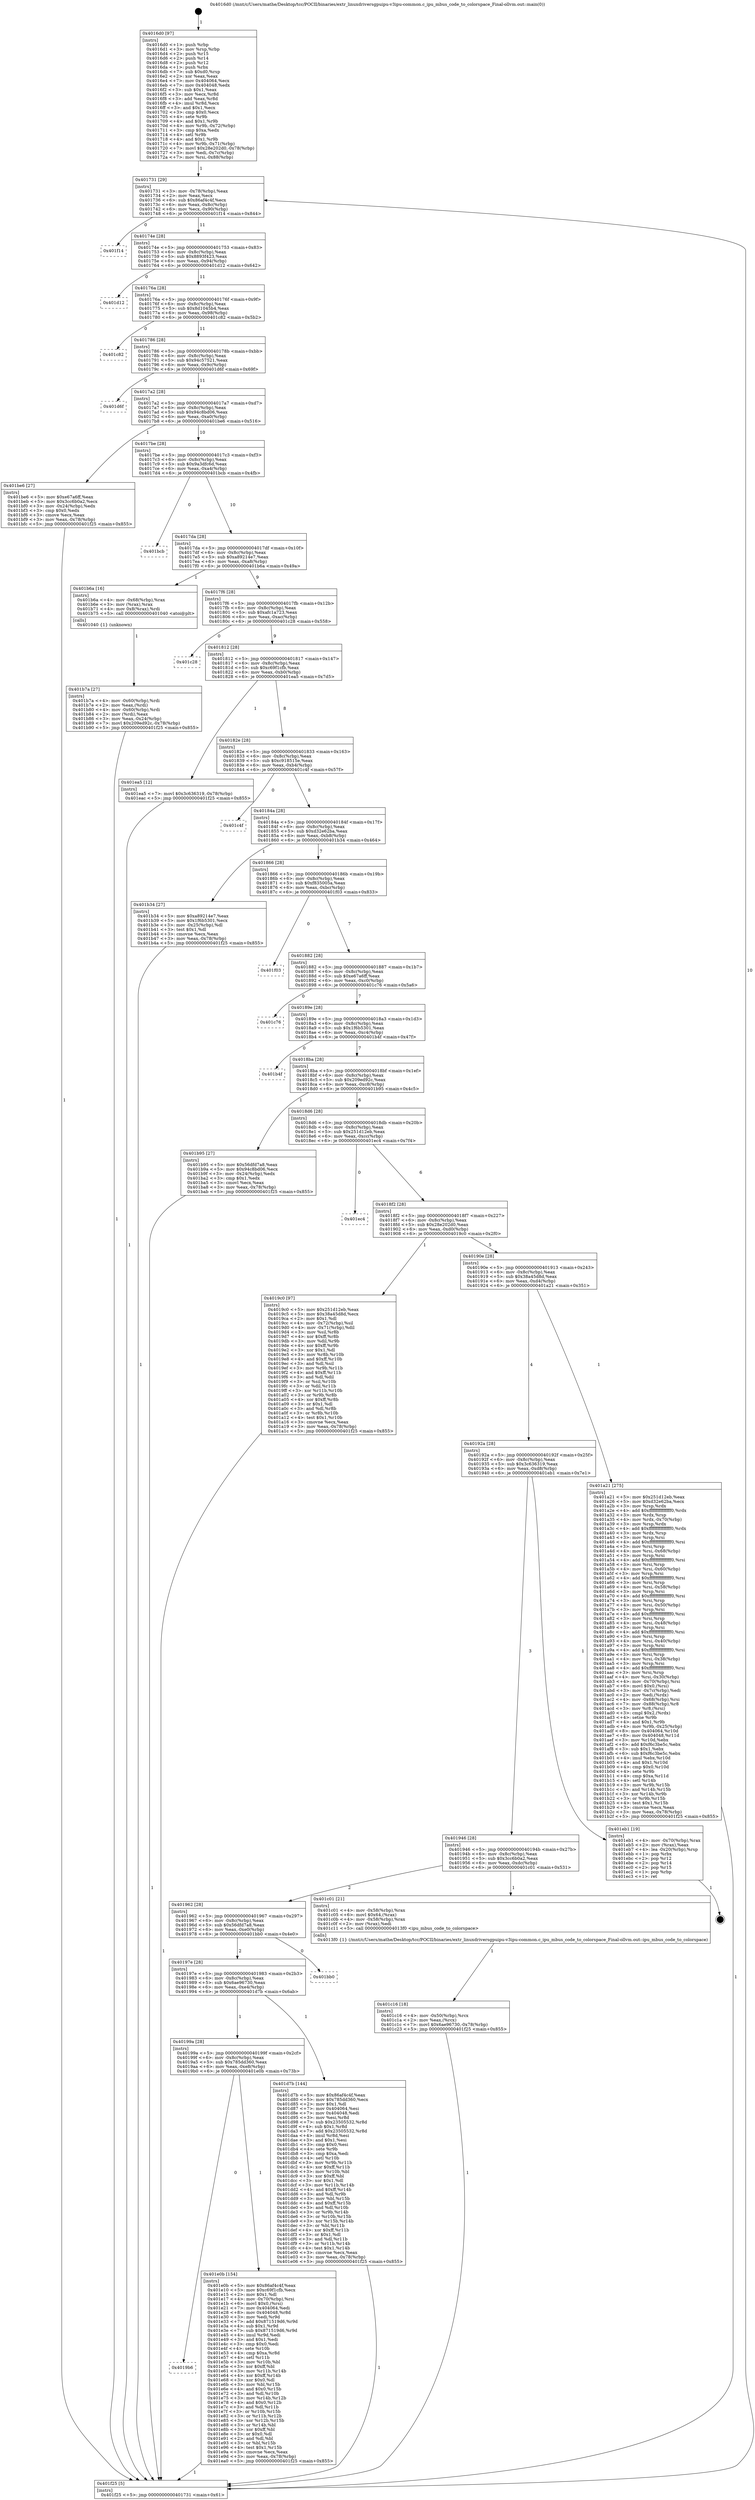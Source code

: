 digraph "0x4016d0" {
  label = "0x4016d0 (/mnt/c/Users/mathe/Desktop/tcc/POCII/binaries/extr_linuxdriversgpuipu-v3ipu-common.c_ipu_mbus_code_to_colorspace_Final-ollvm.out::main(0))"
  labelloc = "t"
  node[shape=record]

  Entry [label="",width=0.3,height=0.3,shape=circle,fillcolor=black,style=filled]
  "0x401731" [label="{
     0x401731 [29]\l
     | [instrs]\l
     &nbsp;&nbsp;0x401731 \<+3\>: mov -0x78(%rbp),%eax\l
     &nbsp;&nbsp;0x401734 \<+2\>: mov %eax,%ecx\l
     &nbsp;&nbsp;0x401736 \<+6\>: sub $0x86af4c4f,%ecx\l
     &nbsp;&nbsp;0x40173c \<+6\>: mov %eax,-0x8c(%rbp)\l
     &nbsp;&nbsp;0x401742 \<+6\>: mov %ecx,-0x90(%rbp)\l
     &nbsp;&nbsp;0x401748 \<+6\>: je 0000000000401f14 \<main+0x844\>\l
  }"]
  "0x401f14" [label="{
     0x401f14\l
  }", style=dashed]
  "0x40174e" [label="{
     0x40174e [28]\l
     | [instrs]\l
     &nbsp;&nbsp;0x40174e \<+5\>: jmp 0000000000401753 \<main+0x83\>\l
     &nbsp;&nbsp;0x401753 \<+6\>: mov -0x8c(%rbp),%eax\l
     &nbsp;&nbsp;0x401759 \<+5\>: sub $0x8893f423,%eax\l
     &nbsp;&nbsp;0x40175e \<+6\>: mov %eax,-0x94(%rbp)\l
     &nbsp;&nbsp;0x401764 \<+6\>: je 0000000000401d12 \<main+0x642\>\l
  }"]
  Exit [label="",width=0.3,height=0.3,shape=circle,fillcolor=black,style=filled,peripheries=2]
  "0x401d12" [label="{
     0x401d12\l
  }", style=dashed]
  "0x40176a" [label="{
     0x40176a [28]\l
     | [instrs]\l
     &nbsp;&nbsp;0x40176a \<+5\>: jmp 000000000040176f \<main+0x9f\>\l
     &nbsp;&nbsp;0x40176f \<+6\>: mov -0x8c(%rbp),%eax\l
     &nbsp;&nbsp;0x401775 \<+5\>: sub $0x8d1045b4,%eax\l
     &nbsp;&nbsp;0x40177a \<+6\>: mov %eax,-0x98(%rbp)\l
     &nbsp;&nbsp;0x401780 \<+6\>: je 0000000000401c82 \<main+0x5b2\>\l
  }"]
  "0x4019b6" [label="{
     0x4019b6\l
  }", style=dashed]
  "0x401c82" [label="{
     0x401c82\l
  }", style=dashed]
  "0x401786" [label="{
     0x401786 [28]\l
     | [instrs]\l
     &nbsp;&nbsp;0x401786 \<+5\>: jmp 000000000040178b \<main+0xbb\>\l
     &nbsp;&nbsp;0x40178b \<+6\>: mov -0x8c(%rbp),%eax\l
     &nbsp;&nbsp;0x401791 \<+5\>: sub $0x94c57521,%eax\l
     &nbsp;&nbsp;0x401796 \<+6\>: mov %eax,-0x9c(%rbp)\l
     &nbsp;&nbsp;0x40179c \<+6\>: je 0000000000401d6f \<main+0x69f\>\l
  }"]
  "0x401e0b" [label="{
     0x401e0b [154]\l
     | [instrs]\l
     &nbsp;&nbsp;0x401e0b \<+5\>: mov $0x86af4c4f,%eax\l
     &nbsp;&nbsp;0x401e10 \<+5\>: mov $0xc69f1cfb,%ecx\l
     &nbsp;&nbsp;0x401e15 \<+2\>: mov $0x1,%dl\l
     &nbsp;&nbsp;0x401e17 \<+4\>: mov -0x70(%rbp),%rsi\l
     &nbsp;&nbsp;0x401e1b \<+6\>: movl $0x0,(%rsi)\l
     &nbsp;&nbsp;0x401e21 \<+7\>: mov 0x404064,%edi\l
     &nbsp;&nbsp;0x401e28 \<+8\>: mov 0x404048,%r8d\l
     &nbsp;&nbsp;0x401e30 \<+3\>: mov %edi,%r9d\l
     &nbsp;&nbsp;0x401e33 \<+7\>: add $0x871519d6,%r9d\l
     &nbsp;&nbsp;0x401e3a \<+4\>: sub $0x1,%r9d\l
     &nbsp;&nbsp;0x401e3e \<+7\>: sub $0x871519d6,%r9d\l
     &nbsp;&nbsp;0x401e45 \<+4\>: imul %r9d,%edi\l
     &nbsp;&nbsp;0x401e49 \<+3\>: and $0x1,%edi\l
     &nbsp;&nbsp;0x401e4c \<+3\>: cmp $0x0,%edi\l
     &nbsp;&nbsp;0x401e4f \<+4\>: sete %r10b\l
     &nbsp;&nbsp;0x401e53 \<+4\>: cmp $0xa,%r8d\l
     &nbsp;&nbsp;0x401e57 \<+4\>: setl %r11b\l
     &nbsp;&nbsp;0x401e5b \<+3\>: mov %r10b,%bl\l
     &nbsp;&nbsp;0x401e5e \<+3\>: xor $0xff,%bl\l
     &nbsp;&nbsp;0x401e61 \<+3\>: mov %r11b,%r14b\l
     &nbsp;&nbsp;0x401e64 \<+4\>: xor $0xff,%r14b\l
     &nbsp;&nbsp;0x401e68 \<+3\>: xor $0x0,%dl\l
     &nbsp;&nbsp;0x401e6b \<+3\>: mov %bl,%r15b\l
     &nbsp;&nbsp;0x401e6e \<+4\>: and $0x0,%r15b\l
     &nbsp;&nbsp;0x401e72 \<+3\>: and %dl,%r10b\l
     &nbsp;&nbsp;0x401e75 \<+3\>: mov %r14b,%r12b\l
     &nbsp;&nbsp;0x401e78 \<+4\>: and $0x0,%r12b\l
     &nbsp;&nbsp;0x401e7c \<+3\>: and %dl,%r11b\l
     &nbsp;&nbsp;0x401e7f \<+3\>: or %r10b,%r15b\l
     &nbsp;&nbsp;0x401e82 \<+3\>: or %r11b,%r12b\l
     &nbsp;&nbsp;0x401e85 \<+3\>: xor %r12b,%r15b\l
     &nbsp;&nbsp;0x401e88 \<+3\>: or %r14b,%bl\l
     &nbsp;&nbsp;0x401e8b \<+3\>: xor $0xff,%bl\l
     &nbsp;&nbsp;0x401e8e \<+3\>: or $0x0,%dl\l
     &nbsp;&nbsp;0x401e91 \<+2\>: and %dl,%bl\l
     &nbsp;&nbsp;0x401e93 \<+3\>: or %bl,%r15b\l
     &nbsp;&nbsp;0x401e96 \<+4\>: test $0x1,%r15b\l
     &nbsp;&nbsp;0x401e9a \<+3\>: cmovne %ecx,%eax\l
     &nbsp;&nbsp;0x401e9d \<+3\>: mov %eax,-0x78(%rbp)\l
     &nbsp;&nbsp;0x401ea0 \<+5\>: jmp 0000000000401f25 \<main+0x855\>\l
  }"]
  "0x401d6f" [label="{
     0x401d6f\l
  }", style=dashed]
  "0x4017a2" [label="{
     0x4017a2 [28]\l
     | [instrs]\l
     &nbsp;&nbsp;0x4017a2 \<+5\>: jmp 00000000004017a7 \<main+0xd7\>\l
     &nbsp;&nbsp;0x4017a7 \<+6\>: mov -0x8c(%rbp),%eax\l
     &nbsp;&nbsp;0x4017ad \<+5\>: sub $0x94c8bd06,%eax\l
     &nbsp;&nbsp;0x4017b2 \<+6\>: mov %eax,-0xa0(%rbp)\l
     &nbsp;&nbsp;0x4017b8 \<+6\>: je 0000000000401be6 \<main+0x516\>\l
  }"]
  "0x40199a" [label="{
     0x40199a [28]\l
     | [instrs]\l
     &nbsp;&nbsp;0x40199a \<+5\>: jmp 000000000040199f \<main+0x2cf\>\l
     &nbsp;&nbsp;0x40199f \<+6\>: mov -0x8c(%rbp),%eax\l
     &nbsp;&nbsp;0x4019a5 \<+5\>: sub $0x785dd360,%eax\l
     &nbsp;&nbsp;0x4019aa \<+6\>: mov %eax,-0xe8(%rbp)\l
     &nbsp;&nbsp;0x4019b0 \<+6\>: je 0000000000401e0b \<main+0x73b\>\l
  }"]
  "0x401be6" [label="{
     0x401be6 [27]\l
     | [instrs]\l
     &nbsp;&nbsp;0x401be6 \<+5\>: mov $0xe67a6ff,%eax\l
     &nbsp;&nbsp;0x401beb \<+5\>: mov $0x3cc6b0a2,%ecx\l
     &nbsp;&nbsp;0x401bf0 \<+3\>: mov -0x24(%rbp),%edx\l
     &nbsp;&nbsp;0x401bf3 \<+3\>: cmp $0x0,%edx\l
     &nbsp;&nbsp;0x401bf6 \<+3\>: cmove %ecx,%eax\l
     &nbsp;&nbsp;0x401bf9 \<+3\>: mov %eax,-0x78(%rbp)\l
     &nbsp;&nbsp;0x401bfc \<+5\>: jmp 0000000000401f25 \<main+0x855\>\l
  }"]
  "0x4017be" [label="{
     0x4017be [28]\l
     | [instrs]\l
     &nbsp;&nbsp;0x4017be \<+5\>: jmp 00000000004017c3 \<main+0xf3\>\l
     &nbsp;&nbsp;0x4017c3 \<+6\>: mov -0x8c(%rbp),%eax\l
     &nbsp;&nbsp;0x4017c9 \<+5\>: sub $0x9a3dfc6d,%eax\l
     &nbsp;&nbsp;0x4017ce \<+6\>: mov %eax,-0xa4(%rbp)\l
     &nbsp;&nbsp;0x4017d4 \<+6\>: je 0000000000401bcb \<main+0x4fb\>\l
  }"]
  "0x401d7b" [label="{
     0x401d7b [144]\l
     | [instrs]\l
     &nbsp;&nbsp;0x401d7b \<+5\>: mov $0x86af4c4f,%eax\l
     &nbsp;&nbsp;0x401d80 \<+5\>: mov $0x785dd360,%ecx\l
     &nbsp;&nbsp;0x401d85 \<+2\>: mov $0x1,%dl\l
     &nbsp;&nbsp;0x401d87 \<+7\>: mov 0x404064,%esi\l
     &nbsp;&nbsp;0x401d8e \<+7\>: mov 0x404048,%edi\l
     &nbsp;&nbsp;0x401d95 \<+3\>: mov %esi,%r8d\l
     &nbsp;&nbsp;0x401d98 \<+7\>: sub $0x23505532,%r8d\l
     &nbsp;&nbsp;0x401d9f \<+4\>: sub $0x1,%r8d\l
     &nbsp;&nbsp;0x401da3 \<+7\>: add $0x23505532,%r8d\l
     &nbsp;&nbsp;0x401daa \<+4\>: imul %r8d,%esi\l
     &nbsp;&nbsp;0x401dae \<+3\>: and $0x1,%esi\l
     &nbsp;&nbsp;0x401db1 \<+3\>: cmp $0x0,%esi\l
     &nbsp;&nbsp;0x401db4 \<+4\>: sete %r9b\l
     &nbsp;&nbsp;0x401db8 \<+3\>: cmp $0xa,%edi\l
     &nbsp;&nbsp;0x401dbb \<+4\>: setl %r10b\l
     &nbsp;&nbsp;0x401dbf \<+3\>: mov %r9b,%r11b\l
     &nbsp;&nbsp;0x401dc2 \<+4\>: xor $0xff,%r11b\l
     &nbsp;&nbsp;0x401dc6 \<+3\>: mov %r10b,%bl\l
     &nbsp;&nbsp;0x401dc9 \<+3\>: xor $0xff,%bl\l
     &nbsp;&nbsp;0x401dcc \<+3\>: xor $0x1,%dl\l
     &nbsp;&nbsp;0x401dcf \<+3\>: mov %r11b,%r14b\l
     &nbsp;&nbsp;0x401dd2 \<+4\>: and $0xff,%r14b\l
     &nbsp;&nbsp;0x401dd6 \<+3\>: and %dl,%r9b\l
     &nbsp;&nbsp;0x401dd9 \<+3\>: mov %bl,%r15b\l
     &nbsp;&nbsp;0x401ddc \<+4\>: and $0xff,%r15b\l
     &nbsp;&nbsp;0x401de0 \<+3\>: and %dl,%r10b\l
     &nbsp;&nbsp;0x401de3 \<+3\>: or %r9b,%r14b\l
     &nbsp;&nbsp;0x401de6 \<+3\>: or %r10b,%r15b\l
     &nbsp;&nbsp;0x401de9 \<+3\>: xor %r15b,%r14b\l
     &nbsp;&nbsp;0x401dec \<+3\>: or %bl,%r11b\l
     &nbsp;&nbsp;0x401def \<+4\>: xor $0xff,%r11b\l
     &nbsp;&nbsp;0x401df3 \<+3\>: or $0x1,%dl\l
     &nbsp;&nbsp;0x401df6 \<+3\>: and %dl,%r11b\l
     &nbsp;&nbsp;0x401df9 \<+3\>: or %r11b,%r14b\l
     &nbsp;&nbsp;0x401dfc \<+4\>: test $0x1,%r14b\l
     &nbsp;&nbsp;0x401e00 \<+3\>: cmovne %ecx,%eax\l
     &nbsp;&nbsp;0x401e03 \<+3\>: mov %eax,-0x78(%rbp)\l
     &nbsp;&nbsp;0x401e06 \<+5\>: jmp 0000000000401f25 \<main+0x855\>\l
  }"]
  "0x401bcb" [label="{
     0x401bcb\l
  }", style=dashed]
  "0x4017da" [label="{
     0x4017da [28]\l
     | [instrs]\l
     &nbsp;&nbsp;0x4017da \<+5\>: jmp 00000000004017df \<main+0x10f\>\l
     &nbsp;&nbsp;0x4017df \<+6\>: mov -0x8c(%rbp),%eax\l
     &nbsp;&nbsp;0x4017e5 \<+5\>: sub $0xa89214e7,%eax\l
     &nbsp;&nbsp;0x4017ea \<+6\>: mov %eax,-0xa8(%rbp)\l
     &nbsp;&nbsp;0x4017f0 \<+6\>: je 0000000000401b6a \<main+0x49a\>\l
  }"]
  "0x40197e" [label="{
     0x40197e [28]\l
     | [instrs]\l
     &nbsp;&nbsp;0x40197e \<+5\>: jmp 0000000000401983 \<main+0x2b3\>\l
     &nbsp;&nbsp;0x401983 \<+6\>: mov -0x8c(%rbp),%eax\l
     &nbsp;&nbsp;0x401989 \<+5\>: sub $0x6ae96730,%eax\l
     &nbsp;&nbsp;0x40198e \<+6\>: mov %eax,-0xe4(%rbp)\l
     &nbsp;&nbsp;0x401994 \<+6\>: je 0000000000401d7b \<main+0x6ab\>\l
  }"]
  "0x401b6a" [label="{
     0x401b6a [16]\l
     | [instrs]\l
     &nbsp;&nbsp;0x401b6a \<+4\>: mov -0x68(%rbp),%rax\l
     &nbsp;&nbsp;0x401b6e \<+3\>: mov (%rax),%rax\l
     &nbsp;&nbsp;0x401b71 \<+4\>: mov 0x8(%rax),%rdi\l
     &nbsp;&nbsp;0x401b75 \<+5\>: call 0000000000401040 \<atoi@plt\>\l
     | [calls]\l
     &nbsp;&nbsp;0x401040 \{1\} (unknown)\l
  }"]
  "0x4017f6" [label="{
     0x4017f6 [28]\l
     | [instrs]\l
     &nbsp;&nbsp;0x4017f6 \<+5\>: jmp 00000000004017fb \<main+0x12b\>\l
     &nbsp;&nbsp;0x4017fb \<+6\>: mov -0x8c(%rbp),%eax\l
     &nbsp;&nbsp;0x401801 \<+5\>: sub $0xafc1a723,%eax\l
     &nbsp;&nbsp;0x401806 \<+6\>: mov %eax,-0xac(%rbp)\l
     &nbsp;&nbsp;0x40180c \<+6\>: je 0000000000401c28 \<main+0x558\>\l
  }"]
  "0x401bb0" [label="{
     0x401bb0\l
  }", style=dashed]
  "0x401c28" [label="{
     0x401c28\l
  }", style=dashed]
  "0x401812" [label="{
     0x401812 [28]\l
     | [instrs]\l
     &nbsp;&nbsp;0x401812 \<+5\>: jmp 0000000000401817 \<main+0x147\>\l
     &nbsp;&nbsp;0x401817 \<+6\>: mov -0x8c(%rbp),%eax\l
     &nbsp;&nbsp;0x40181d \<+5\>: sub $0xc69f1cfb,%eax\l
     &nbsp;&nbsp;0x401822 \<+6\>: mov %eax,-0xb0(%rbp)\l
     &nbsp;&nbsp;0x401828 \<+6\>: je 0000000000401ea5 \<main+0x7d5\>\l
  }"]
  "0x401c16" [label="{
     0x401c16 [18]\l
     | [instrs]\l
     &nbsp;&nbsp;0x401c16 \<+4\>: mov -0x50(%rbp),%rcx\l
     &nbsp;&nbsp;0x401c1a \<+2\>: mov %eax,(%rcx)\l
     &nbsp;&nbsp;0x401c1c \<+7\>: movl $0x6ae96730,-0x78(%rbp)\l
     &nbsp;&nbsp;0x401c23 \<+5\>: jmp 0000000000401f25 \<main+0x855\>\l
  }"]
  "0x401ea5" [label="{
     0x401ea5 [12]\l
     | [instrs]\l
     &nbsp;&nbsp;0x401ea5 \<+7\>: movl $0x3c636319,-0x78(%rbp)\l
     &nbsp;&nbsp;0x401eac \<+5\>: jmp 0000000000401f25 \<main+0x855\>\l
  }"]
  "0x40182e" [label="{
     0x40182e [28]\l
     | [instrs]\l
     &nbsp;&nbsp;0x40182e \<+5\>: jmp 0000000000401833 \<main+0x163\>\l
     &nbsp;&nbsp;0x401833 \<+6\>: mov -0x8c(%rbp),%eax\l
     &nbsp;&nbsp;0x401839 \<+5\>: sub $0xc918515e,%eax\l
     &nbsp;&nbsp;0x40183e \<+6\>: mov %eax,-0xb4(%rbp)\l
     &nbsp;&nbsp;0x401844 \<+6\>: je 0000000000401c4f \<main+0x57f\>\l
  }"]
  "0x401962" [label="{
     0x401962 [28]\l
     | [instrs]\l
     &nbsp;&nbsp;0x401962 \<+5\>: jmp 0000000000401967 \<main+0x297\>\l
     &nbsp;&nbsp;0x401967 \<+6\>: mov -0x8c(%rbp),%eax\l
     &nbsp;&nbsp;0x40196d \<+5\>: sub $0x56dfd7a8,%eax\l
     &nbsp;&nbsp;0x401972 \<+6\>: mov %eax,-0xe0(%rbp)\l
     &nbsp;&nbsp;0x401978 \<+6\>: je 0000000000401bb0 \<main+0x4e0\>\l
  }"]
  "0x401c4f" [label="{
     0x401c4f\l
  }", style=dashed]
  "0x40184a" [label="{
     0x40184a [28]\l
     | [instrs]\l
     &nbsp;&nbsp;0x40184a \<+5\>: jmp 000000000040184f \<main+0x17f\>\l
     &nbsp;&nbsp;0x40184f \<+6\>: mov -0x8c(%rbp),%eax\l
     &nbsp;&nbsp;0x401855 \<+5\>: sub $0xd32e62ba,%eax\l
     &nbsp;&nbsp;0x40185a \<+6\>: mov %eax,-0xb8(%rbp)\l
     &nbsp;&nbsp;0x401860 \<+6\>: je 0000000000401b34 \<main+0x464\>\l
  }"]
  "0x401c01" [label="{
     0x401c01 [21]\l
     | [instrs]\l
     &nbsp;&nbsp;0x401c01 \<+4\>: mov -0x58(%rbp),%rax\l
     &nbsp;&nbsp;0x401c05 \<+6\>: movl $0x64,(%rax)\l
     &nbsp;&nbsp;0x401c0b \<+4\>: mov -0x58(%rbp),%rax\l
     &nbsp;&nbsp;0x401c0f \<+2\>: mov (%rax),%edi\l
     &nbsp;&nbsp;0x401c11 \<+5\>: call 00000000004013f0 \<ipu_mbus_code_to_colorspace\>\l
     | [calls]\l
     &nbsp;&nbsp;0x4013f0 \{1\} (/mnt/c/Users/mathe/Desktop/tcc/POCII/binaries/extr_linuxdriversgpuipu-v3ipu-common.c_ipu_mbus_code_to_colorspace_Final-ollvm.out::ipu_mbus_code_to_colorspace)\l
  }"]
  "0x401b34" [label="{
     0x401b34 [27]\l
     | [instrs]\l
     &nbsp;&nbsp;0x401b34 \<+5\>: mov $0xa89214e7,%eax\l
     &nbsp;&nbsp;0x401b39 \<+5\>: mov $0x1f6b5301,%ecx\l
     &nbsp;&nbsp;0x401b3e \<+3\>: mov -0x25(%rbp),%dl\l
     &nbsp;&nbsp;0x401b41 \<+3\>: test $0x1,%dl\l
     &nbsp;&nbsp;0x401b44 \<+3\>: cmovne %ecx,%eax\l
     &nbsp;&nbsp;0x401b47 \<+3\>: mov %eax,-0x78(%rbp)\l
     &nbsp;&nbsp;0x401b4a \<+5\>: jmp 0000000000401f25 \<main+0x855\>\l
  }"]
  "0x401866" [label="{
     0x401866 [28]\l
     | [instrs]\l
     &nbsp;&nbsp;0x401866 \<+5\>: jmp 000000000040186b \<main+0x19b\>\l
     &nbsp;&nbsp;0x40186b \<+6\>: mov -0x8c(%rbp),%eax\l
     &nbsp;&nbsp;0x401871 \<+5\>: sub $0xf835005a,%eax\l
     &nbsp;&nbsp;0x401876 \<+6\>: mov %eax,-0xbc(%rbp)\l
     &nbsp;&nbsp;0x40187c \<+6\>: je 0000000000401f03 \<main+0x833\>\l
  }"]
  "0x401946" [label="{
     0x401946 [28]\l
     | [instrs]\l
     &nbsp;&nbsp;0x401946 \<+5\>: jmp 000000000040194b \<main+0x27b\>\l
     &nbsp;&nbsp;0x40194b \<+6\>: mov -0x8c(%rbp),%eax\l
     &nbsp;&nbsp;0x401951 \<+5\>: sub $0x3cc6b0a2,%eax\l
     &nbsp;&nbsp;0x401956 \<+6\>: mov %eax,-0xdc(%rbp)\l
     &nbsp;&nbsp;0x40195c \<+6\>: je 0000000000401c01 \<main+0x531\>\l
  }"]
  "0x401f03" [label="{
     0x401f03\l
  }", style=dashed]
  "0x401882" [label="{
     0x401882 [28]\l
     | [instrs]\l
     &nbsp;&nbsp;0x401882 \<+5\>: jmp 0000000000401887 \<main+0x1b7\>\l
     &nbsp;&nbsp;0x401887 \<+6\>: mov -0x8c(%rbp),%eax\l
     &nbsp;&nbsp;0x40188d \<+5\>: sub $0xe67a6ff,%eax\l
     &nbsp;&nbsp;0x401892 \<+6\>: mov %eax,-0xc0(%rbp)\l
     &nbsp;&nbsp;0x401898 \<+6\>: je 0000000000401c76 \<main+0x5a6\>\l
  }"]
  "0x401eb1" [label="{
     0x401eb1 [19]\l
     | [instrs]\l
     &nbsp;&nbsp;0x401eb1 \<+4\>: mov -0x70(%rbp),%rax\l
     &nbsp;&nbsp;0x401eb5 \<+2\>: mov (%rax),%eax\l
     &nbsp;&nbsp;0x401eb7 \<+4\>: lea -0x20(%rbp),%rsp\l
     &nbsp;&nbsp;0x401ebb \<+1\>: pop %rbx\l
     &nbsp;&nbsp;0x401ebc \<+2\>: pop %r12\l
     &nbsp;&nbsp;0x401ebe \<+2\>: pop %r14\l
     &nbsp;&nbsp;0x401ec0 \<+2\>: pop %r15\l
     &nbsp;&nbsp;0x401ec2 \<+1\>: pop %rbp\l
     &nbsp;&nbsp;0x401ec3 \<+1\>: ret\l
  }"]
  "0x401c76" [label="{
     0x401c76\l
  }", style=dashed]
  "0x40189e" [label="{
     0x40189e [28]\l
     | [instrs]\l
     &nbsp;&nbsp;0x40189e \<+5\>: jmp 00000000004018a3 \<main+0x1d3\>\l
     &nbsp;&nbsp;0x4018a3 \<+6\>: mov -0x8c(%rbp),%eax\l
     &nbsp;&nbsp;0x4018a9 \<+5\>: sub $0x1f6b5301,%eax\l
     &nbsp;&nbsp;0x4018ae \<+6\>: mov %eax,-0xc4(%rbp)\l
     &nbsp;&nbsp;0x4018b4 \<+6\>: je 0000000000401b4f \<main+0x47f\>\l
  }"]
  "0x401b7a" [label="{
     0x401b7a [27]\l
     | [instrs]\l
     &nbsp;&nbsp;0x401b7a \<+4\>: mov -0x60(%rbp),%rdi\l
     &nbsp;&nbsp;0x401b7e \<+2\>: mov %eax,(%rdi)\l
     &nbsp;&nbsp;0x401b80 \<+4\>: mov -0x60(%rbp),%rdi\l
     &nbsp;&nbsp;0x401b84 \<+2\>: mov (%rdi),%eax\l
     &nbsp;&nbsp;0x401b86 \<+3\>: mov %eax,-0x24(%rbp)\l
     &nbsp;&nbsp;0x401b89 \<+7\>: movl $0x209ed92c,-0x78(%rbp)\l
     &nbsp;&nbsp;0x401b90 \<+5\>: jmp 0000000000401f25 \<main+0x855\>\l
  }"]
  "0x401b4f" [label="{
     0x401b4f\l
  }", style=dashed]
  "0x4018ba" [label="{
     0x4018ba [28]\l
     | [instrs]\l
     &nbsp;&nbsp;0x4018ba \<+5\>: jmp 00000000004018bf \<main+0x1ef\>\l
     &nbsp;&nbsp;0x4018bf \<+6\>: mov -0x8c(%rbp),%eax\l
     &nbsp;&nbsp;0x4018c5 \<+5\>: sub $0x209ed92c,%eax\l
     &nbsp;&nbsp;0x4018ca \<+6\>: mov %eax,-0xc8(%rbp)\l
     &nbsp;&nbsp;0x4018d0 \<+6\>: je 0000000000401b95 \<main+0x4c5\>\l
  }"]
  "0x40192a" [label="{
     0x40192a [28]\l
     | [instrs]\l
     &nbsp;&nbsp;0x40192a \<+5\>: jmp 000000000040192f \<main+0x25f\>\l
     &nbsp;&nbsp;0x40192f \<+6\>: mov -0x8c(%rbp),%eax\l
     &nbsp;&nbsp;0x401935 \<+5\>: sub $0x3c636319,%eax\l
     &nbsp;&nbsp;0x40193a \<+6\>: mov %eax,-0xd8(%rbp)\l
     &nbsp;&nbsp;0x401940 \<+6\>: je 0000000000401eb1 \<main+0x7e1\>\l
  }"]
  "0x401b95" [label="{
     0x401b95 [27]\l
     | [instrs]\l
     &nbsp;&nbsp;0x401b95 \<+5\>: mov $0x56dfd7a8,%eax\l
     &nbsp;&nbsp;0x401b9a \<+5\>: mov $0x94c8bd06,%ecx\l
     &nbsp;&nbsp;0x401b9f \<+3\>: mov -0x24(%rbp),%edx\l
     &nbsp;&nbsp;0x401ba2 \<+3\>: cmp $0x1,%edx\l
     &nbsp;&nbsp;0x401ba5 \<+3\>: cmovl %ecx,%eax\l
     &nbsp;&nbsp;0x401ba8 \<+3\>: mov %eax,-0x78(%rbp)\l
     &nbsp;&nbsp;0x401bab \<+5\>: jmp 0000000000401f25 \<main+0x855\>\l
  }"]
  "0x4018d6" [label="{
     0x4018d6 [28]\l
     | [instrs]\l
     &nbsp;&nbsp;0x4018d6 \<+5\>: jmp 00000000004018db \<main+0x20b\>\l
     &nbsp;&nbsp;0x4018db \<+6\>: mov -0x8c(%rbp),%eax\l
     &nbsp;&nbsp;0x4018e1 \<+5\>: sub $0x251d12eb,%eax\l
     &nbsp;&nbsp;0x4018e6 \<+6\>: mov %eax,-0xcc(%rbp)\l
     &nbsp;&nbsp;0x4018ec \<+6\>: je 0000000000401ec4 \<main+0x7f4\>\l
  }"]
  "0x401a21" [label="{
     0x401a21 [275]\l
     | [instrs]\l
     &nbsp;&nbsp;0x401a21 \<+5\>: mov $0x251d12eb,%eax\l
     &nbsp;&nbsp;0x401a26 \<+5\>: mov $0xd32e62ba,%ecx\l
     &nbsp;&nbsp;0x401a2b \<+3\>: mov %rsp,%rdx\l
     &nbsp;&nbsp;0x401a2e \<+4\>: add $0xfffffffffffffff0,%rdx\l
     &nbsp;&nbsp;0x401a32 \<+3\>: mov %rdx,%rsp\l
     &nbsp;&nbsp;0x401a35 \<+4\>: mov %rdx,-0x70(%rbp)\l
     &nbsp;&nbsp;0x401a39 \<+3\>: mov %rsp,%rdx\l
     &nbsp;&nbsp;0x401a3c \<+4\>: add $0xfffffffffffffff0,%rdx\l
     &nbsp;&nbsp;0x401a40 \<+3\>: mov %rdx,%rsp\l
     &nbsp;&nbsp;0x401a43 \<+3\>: mov %rsp,%rsi\l
     &nbsp;&nbsp;0x401a46 \<+4\>: add $0xfffffffffffffff0,%rsi\l
     &nbsp;&nbsp;0x401a4a \<+3\>: mov %rsi,%rsp\l
     &nbsp;&nbsp;0x401a4d \<+4\>: mov %rsi,-0x68(%rbp)\l
     &nbsp;&nbsp;0x401a51 \<+3\>: mov %rsp,%rsi\l
     &nbsp;&nbsp;0x401a54 \<+4\>: add $0xfffffffffffffff0,%rsi\l
     &nbsp;&nbsp;0x401a58 \<+3\>: mov %rsi,%rsp\l
     &nbsp;&nbsp;0x401a5b \<+4\>: mov %rsi,-0x60(%rbp)\l
     &nbsp;&nbsp;0x401a5f \<+3\>: mov %rsp,%rsi\l
     &nbsp;&nbsp;0x401a62 \<+4\>: add $0xfffffffffffffff0,%rsi\l
     &nbsp;&nbsp;0x401a66 \<+3\>: mov %rsi,%rsp\l
     &nbsp;&nbsp;0x401a69 \<+4\>: mov %rsi,-0x58(%rbp)\l
     &nbsp;&nbsp;0x401a6d \<+3\>: mov %rsp,%rsi\l
     &nbsp;&nbsp;0x401a70 \<+4\>: add $0xfffffffffffffff0,%rsi\l
     &nbsp;&nbsp;0x401a74 \<+3\>: mov %rsi,%rsp\l
     &nbsp;&nbsp;0x401a77 \<+4\>: mov %rsi,-0x50(%rbp)\l
     &nbsp;&nbsp;0x401a7b \<+3\>: mov %rsp,%rsi\l
     &nbsp;&nbsp;0x401a7e \<+4\>: add $0xfffffffffffffff0,%rsi\l
     &nbsp;&nbsp;0x401a82 \<+3\>: mov %rsi,%rsp\l
     &nbsp;&nbsp;0x401a85 \<+4\>: mov %rsi,-0x48(%rbp)\l
     &nbsp;&nbsp;0x401a89 \<+3\>: mov %rsp,%rsi\l
     &nbsp;&nbsp;0x401a8c \<+4\>: add $0xfffffffffffffff0,%rsi\l
     &nbsp;&nbsp;0x401a90 \<+3\>: mov %rsi,%rsp\l
     &nbsp;&nbsp;0x401a93 \<+4\>: mov %rsi,-0x40(%rbp)\l
     &nbsp;&nbsp;0x401a97 \<+3\>: mov %rsp,%rsi\l
     &nbsp;&nbsp;0x401a9a \<+4\>: add $0xfffffffffffffff0,%rsi\l
     &nbsp;&nbsp;0x401a9e \<+3\>: mov %rsi,%rsp\l
     &nbsp;&nbsp;0x401aa1 \<+4\>: mov %rsi,-0x38(%rbp)\l
     &nbsp;&nbsp;0x401aa5 \<+3\>: mov %rsp,%rsi\l
     &nbsp;&nbsp;0x401aa8 \<+4\>: add $0xfffffffffffffff0,%rsi\l
     &nbsp;&nbsp;0x401aac \<+3\>: mov %rsi,%rsp\l
     &nbsp;&nbsp;0x401aaf \<+4\>: mov %rsi,-0x30(%rbp)\l
     &nbsp;&nbsp;0x401ab3 \<+4\>: mov -0x70(%rbp),%rsi\l
     &nbsp;&nbsp;0x401ab7 \<+6\>: movl $0x0,(%rsi)\l
     &nbsp;&nbsp;0x401abd \<+3\>: mov -0x7c(%rbp),%edi\l
     &nbsp;&nbsp;0x401ac0 \<+2\>: mov %edi,(%rdx)\l
     &nbsp;&nbsp;0x401ac2 \<+4\>: mov -0x68(%rbp),%rsi\l
     &nbsp;&nbsp;0x401ac6 \<+7\>: mov -0x88(%rbp),%r8\l
     &nbsp;&nbsp;0x401acd \<+3\>: mov %r8,(%rsi)\l
     &nbsp;&nbsp;0x401ad0 \<+3\>: cmpl $0x2,(%rdx)\l
     &nbsp;&nbsp;0x401ad3 \<+4\>: setne %r9b\l
     &nbsp;&nbsp;0x401ad7 \<+4\>: and $0x1,%r9b\l
     &nbsp;&nbsp;0x401adb \<+4\>: mov %r9b,-0x25(%rbp)\l
     &nbsp;&nbsp;0x401adf \<+8\>: mov 0x404064,%r10d\l
     &nbsp;&nbsp;0x401ae7 \<+8\>: mov 0x404048,%r11d\l
     &nbsp;&nbsp;0x401aef \<+3\>: mov %r10d,%ebx\l
     &nbsp;&nbsp;0x401af2 \<+6\>: add $0xf6c3be5c,%ebx\l
     &nbsp;&nbsp;0x401af8 \<+3\>: sub $0x1,%ebx\l
     &nbsp;&nbsp;0x401afb \<+6\>: sub $0xf6c3be5c,%ebx\l
     &nbsp;&nbsp;0x401b01 \<+4\>: imul %ebx,%r10d\l
     &nbsp;&nbsp;0x401b05 \<+4\>: and $0x1,%r10d\l
     &nbsp;&nbsp;0x401b09 \<+4\>: cmp $0x0,%r10d\l
     &nbsp;&nbsp;0x401b0d \<+4\>: sete %r9b\l
     &nbsp;&nbsp;0x401b11 \<+4\>: cmp $0xa,%r11d\l
     &nbsp;&nbsp;0x401b15 \<+4\>: setl %r14b\l
     &nbsp;&nbsp;0x401b19 \<+3\>: mov %r9b,%r15b\l
     &nbsp;&nbsp;0x401b1c \<+3\>: and %r14b,%r15b\l
     &nbsp;&nbsp;0x401b1f \<+3\>: xor %r14b,%r9b\l
     &nbsp;&nbsp;0x401b22 \<+3\>: or %r9b,%r15b\l
     &nbsp;&nbsp;0x401b25 \<+4\>: test $0x1,%r15b\l
     &nbsp;&nbsp;0x401b29 \<+3\>: cmovne %ecx,%eax\l
     &nbsp;&nbsp;0x401b2c \<+3\>: mov %eax,-0x78(%rbp)\l
     &nbsp;&nbsp;0x401b2f \<+5\>: jmp 0000000000401f25 \<main+0x855\>\l
  }"]
  "0x401ec4" [label="{
     0x401ec4\l
  }", style=dashed]
  "0x4018f2" [label="{
     0x4018f2 [28]\l
     | [instrs]\l
     &nbsp;&nbsp;0x4018f2 \<+5\>: jmp 00000000004018f7 \<main+0x227\>\l
     &nbsp;&nbsp;0x4018f7 \<+6\>: mov -0x8c(%rbp),%eax\l
     &nbsp;&nbsp;0x4018fd \<+5\>: sub $0x28e202d0,%eax\l
     &nbsp;&nbsp;0x401902 \<+6\>: mov %eax,-0xd0(%rbp)\l
     &nbsp;&nbsp;0x401908 \<+6\>: je 00000000004019c0 \<main+0x2f0\>\l
  }"]
  "0x4016d0" [label="{
     0x4016d0 [97]\l
     | [instrs]\l
     &nbsp;&nbsp;0x4016d0 \<+1\>: push %rbp\l
     &nbsp;&nbsp;0x4016d1 \<+3\>: mov %rsp,%rbp\l
     &nbsp;&nbsp;0x4016d4 \<+2\>: push %r15\l
     &nbsp;&nbsp;0x4016d6 \<+2\>: push %r14\l
     &nbsp;&nbsp;0x4016d8 \<+2\>: push %r12\l
     &nbsp;&nbsp;0x4016da \<+1\>: push %rbx\l
     &nbsp;&nbsp;0x4016db \<+7\>: sub $0xd0,%rsp\l
     &nbsp;&nbsp;0x4016e2 \<+2\>: xor %eax,%eax\l
     &nbsp;&nbsp;0x4016e4 \<+7\>: mov 0x404064,%ecx\l
     &nbsp;&nbsp;0x4016eb \<+7\>: mov 0x404048,%edx\l
     &nbsp;&nbsp;0x4016f2 \<+3\>: sub $0x1,%eax\l
     &nbsp;&nbsp;0x4016f5 \<+3\>: mov %ecx,%r8d\l
     &nbsp;&nbsp;0x4016f8 \<+3\>: add %eax,%r8d\l
     &nbsp;&nbsp;0x4016fb \<+4\>: imul %r8d,%ecx\l
     &nbsp;&nbsp;0x4016ff \<+3\>: and $0x1,%ecx\l
     &nbsp;&nbsp;0x401702 \<+3\>: cmp $0x0,%ecx\l
     &nbsp;&nbsp;0x401705 \<+4\>: sete %r9b\l
     &nbsp;&nbsp;0x401709 \<+4\>: and $0x1,%r9b\l
     &nbsp;&nbsp;0x40170d \<+4\>: mov %r9b,-0x72(%rbp)\l
     &nbsp;&nbsp;0x401711 \<+3\>: cmp $0xa,%edx\l
     &nbsp;&nbsp;0x401714 \<+4\>: setl %r9b\l
     &nbsp;&nbsp;0x401718 \<+4\>: and $0x1,%r9b\l
     &nbsp;&nbsp;0x40171c \<+4\>: mov %r9b,-0x71(%rbp)\l
     &nbsp;&nbsp;0x401720 \<+7\>: movl $0x28e202d0,-0x78(%rbp)\l
     &nbsp;&nbsp;0x401727 \<+3\>: mov %edi,-0x7c(%rbp)\l
     &nbsp;&nbsp;0x40172a \<+7\>: mov %rsi,-0x88(%rbp)\l
  }"]
  "0x4019c0" [label="{
     0x4019c0 [97]\l
     | [instrs]\l
     &nbsp;&nbsp;0x4019c0 \<+5\>: mov $0x251d12eb,%eax\l
     &nbsp;&nbsp;0x4019c5 \<+5\>: mov $0x38a45d8d,%ecx\l
     &nbsp;&nbsp;0x4019ca \<+2\>: mov $0x1,%dl\l
     &nbsp;&nbsp;0x4019cc \<+4\>: mov -0x72(%rbp),%sil\l
     &nbsp;&nbsp;0x4019d0 \<+4\>: mov -0x71(%rbp),%dil\l
     &nbsp;&nbsp;0x4019d4 \<+3\>: mov %sil,%r8b\l
     &nbsp;&nbsp;0x4019d7 \<+4\>: xor $0xff,%r8b\l
     &nbsp;&nbsp;0x4019db \<+3\>: mov %dil,%r9b\l
     &nbsp;&nbsp;0x4019de \<+4\>: xor $0xff,%r9b\l
     &nbsp;&nbsp;0x4019e2 \<+3\>: xor $0x1,%dl\l
     &nbsp;&nbsp;0x4019e5 \<+3\>: mov %r8b,%r10b\l
     &nbsp;&nbsp;0x4019e8 \<+4\>: and $0xff,%r10b\l
     &nbsp;&nbsp;0x4019ec \<+3\>: and %dl,%sil\l
     &nbsp;&nbsp;0x4019ef \<+3\>: mov %r9b,%r11b\l
     &nbsp;&nbsp;0x4019f2 \<+4\>: and $0xff,%r11b\l
     &nbsp;&nbsp;0x4019f6 \<+3\>: and %dl,%dil\l
     &nbsp;&nbsp;0x4019f9 \<+3\>: or %sil,%r10b\l
     &nbsp;&nbsp;0x4019fc \<+3\>: or %dil,%r11b\l
     &nbsp;&nbsp;0x4019ff \<+3\>: xor %r11b,%r10b\l
     &nbsp;&nbsp;0x401a02 \<+3\>: or %r9b,%r8b\l
     &nbsp;&nbsp;0x401a05 \<+4\>: xor $0xff,%r8b\l
     &nbsp;&nbsp;0x401a09 \<+3\>: or $0x1,%dl\l
     &nbsp;&nbsp;0x401a0c \<+3\>: and %dl,%r8b\l
     &nbsp;&nbsp;0x401a0f \<+3\>: or %r8b,%r10b\l
     &nbsp;&nbsp;0x401a12 \<+4\>: test $0x1,%r10b\l
     &nbsp;&nbsp;0x401a16 \<+3\>: cmovne %ecx,%eax\l
     &nbsp;&nbsp;0x401a19 \<+3\>: mov %eax,-0x78(%rbp)\l
     &nbsp;&nbsp;0x401a1c \<+5\>: jmp 0000000000401f25 \<main+0x855\>\l
  }"]
  "0x40190e" [label="{
     0x40190e [28]\l
     | [instrs]\l
     &nbsp;&nbsp;0x40190e \<+5\>: jmp 0000000000401913 \<main+0x243\>\l
     &nbsp;&nbsp;0x401913 \<+6\>: mov -0x8c(%rbp),%eax\l
     &nbsp;&nbsp;0x401919 \<+5\>: sub $0x38a45d8d,%eax\l
     &nbsp;&nbsp;0x40191e \<+6\>: mov %eax,-0xd4(%rbp)\l
     &nbsp;&nbsp;0x401924 \<+6\>: je 0000000000401a21 \<main+0x351\>\l
  }"]
  "0x401f25" [label="{
     0x401f25 [5]\l
     | [instrs]\l
     &nbsp;&nbsp;0x401f25 \<+5\>: jmp 0000000000401731 \<main+0x61\>\l
  }"]
  Entry -> "0x4016d0" [label=" 1"]
  "0x401731" -> "0x401f14" [label=" 0"]
  "0x401731" -> "0x40174e" [label=" 11"]
  "0x401eb1" -> Exit [label=" 1"]
  "0x40174e" -> "0x401d12" [label=" 0"]
  "0x40174e" -> "0x40176a" [label=" 11"]
  "0x401ea5" -> "0x401f25" [label=" 1"]
  "0x40176a" -> "0x401c82" [label=" 0"]
  "0x40176a" -> "0x401786" [label=" 11"]
  "0x401e0b" -> "0x401f25" [label=" 1"]
  "0x401786" -> "0x401d6f" [label=" 0"]
  "0x401786" -> "0x4017a2" [label=" 11"]
  "0x40199a" -> "0x4019b6" [label=" 0"]
  "0x4017a2" -> "0x401be6" [label=" 1"]
  "0x4017a2" -> "0x4017be" [label=" 10"]
  "0x40199a" -> "0x401e0b" [label=" 1"]
  "0x4017be" -> "0x401bcb" [label=" 0"]
  "0x4017be" -> "0x4017da" [label=" 10"]
  "0x401d7b" -> "0x401f25" [label=" 1"]
  "0x4017da" -> "0x401b6a" [label=" 1"]
  "0x4017da" -> "0x4017f6" [label=" 9"]
  "0x40197e" -> "0x401d7b" [label=" 1"]
  "0x4017f6" -> "0x401c28" [label=" 0"]
  "0x4017f6" -> "0x401812" [label=" 9"]
  "0x40197e" -> "0x40199a" [label=" 1"]
  "0x401812" -> "0x401ea5" [label=" 1"]
  "0x401812" -> "0x40182e" [label=" 8"]
  "0x401962" -> "0x401bb0" [label=" 0"]
  "0x40182e" -> "0x401c4f" [label=" 0"]
  "0x40182e" -> "0x40184a" [label=" 8"]
  "0x401962" -> "0x40197e" [label=" 2"]
  "0x40184a" -> "0x401b34" [label=" 1"]
  "0x40184a" -> "0x401866" [label=" 7"]
  "0x401c16" -> "0x401f25" [label=" 1"]
  "0x401866" -> "0x401f03" [label=" 0"]
  "0x401866" -> "0x401882" [label=" 7"]
  "0x401946" -> "0x401962" [label=" 2"]
  "0x401882" -> "0x401c76" [label=" 0"]
  "0x401882" -> "0x40189e" [label=" 7"]
  "0x401946" -> "0x401c01" [label=" 1"]
  "0x40189e" -> "0x401b4f" [label=" 0"]
  "0x40189e" -> "0x4018ba" [label=" 7"]
  "0x40192a" -> "0x401946" [label=" 3"]
  "0x4018ba" -> "0x401b95" [label=" 1"]
  "0x4018ba" -> "0x4018d6" [label=" 6"]
  "0x401c01" -> "0x401c16" [label=" 1"]
  "0x4018d6" -> "0x401ec4" [label=" 0"]
  "0x4018d6" -> "0x4018f2" [label=" 6"]
  "0x401be6" -> "0x401f25" [label=" 1"]
  "0x4018f2" -> "0x4019c0" [label=" 1"]
  "0x4018f2" -> "0x40190e" [label=" 5"]
  "0x4019c0" -> "0x401f25" [label=" 1"]
  "0x4016d0" -> "0x401731" [label=" 1"]
  "0x401f25" -> "0x401731" [label=" 10"]
  "0x401b95" -> "0x401f25" [label=" 1"]
  "0x40190e" -> "0x401a21" [label=" 1"]
  "0x40190e" -> "0x40192a" [label=" 4"]
  "0x40192a" -> "0x401eb1" [label=" 1"]
  "0x401a21" -> "0x401f25" [label=" 1"]
  "0x401b34" -> "0x401f25" [label=" 1"]
  "0x401b6a" -> "0x401b7a" [label=" 1"]
  "0x401b7a" -> "0x401f25" [label=" 1"]
}
